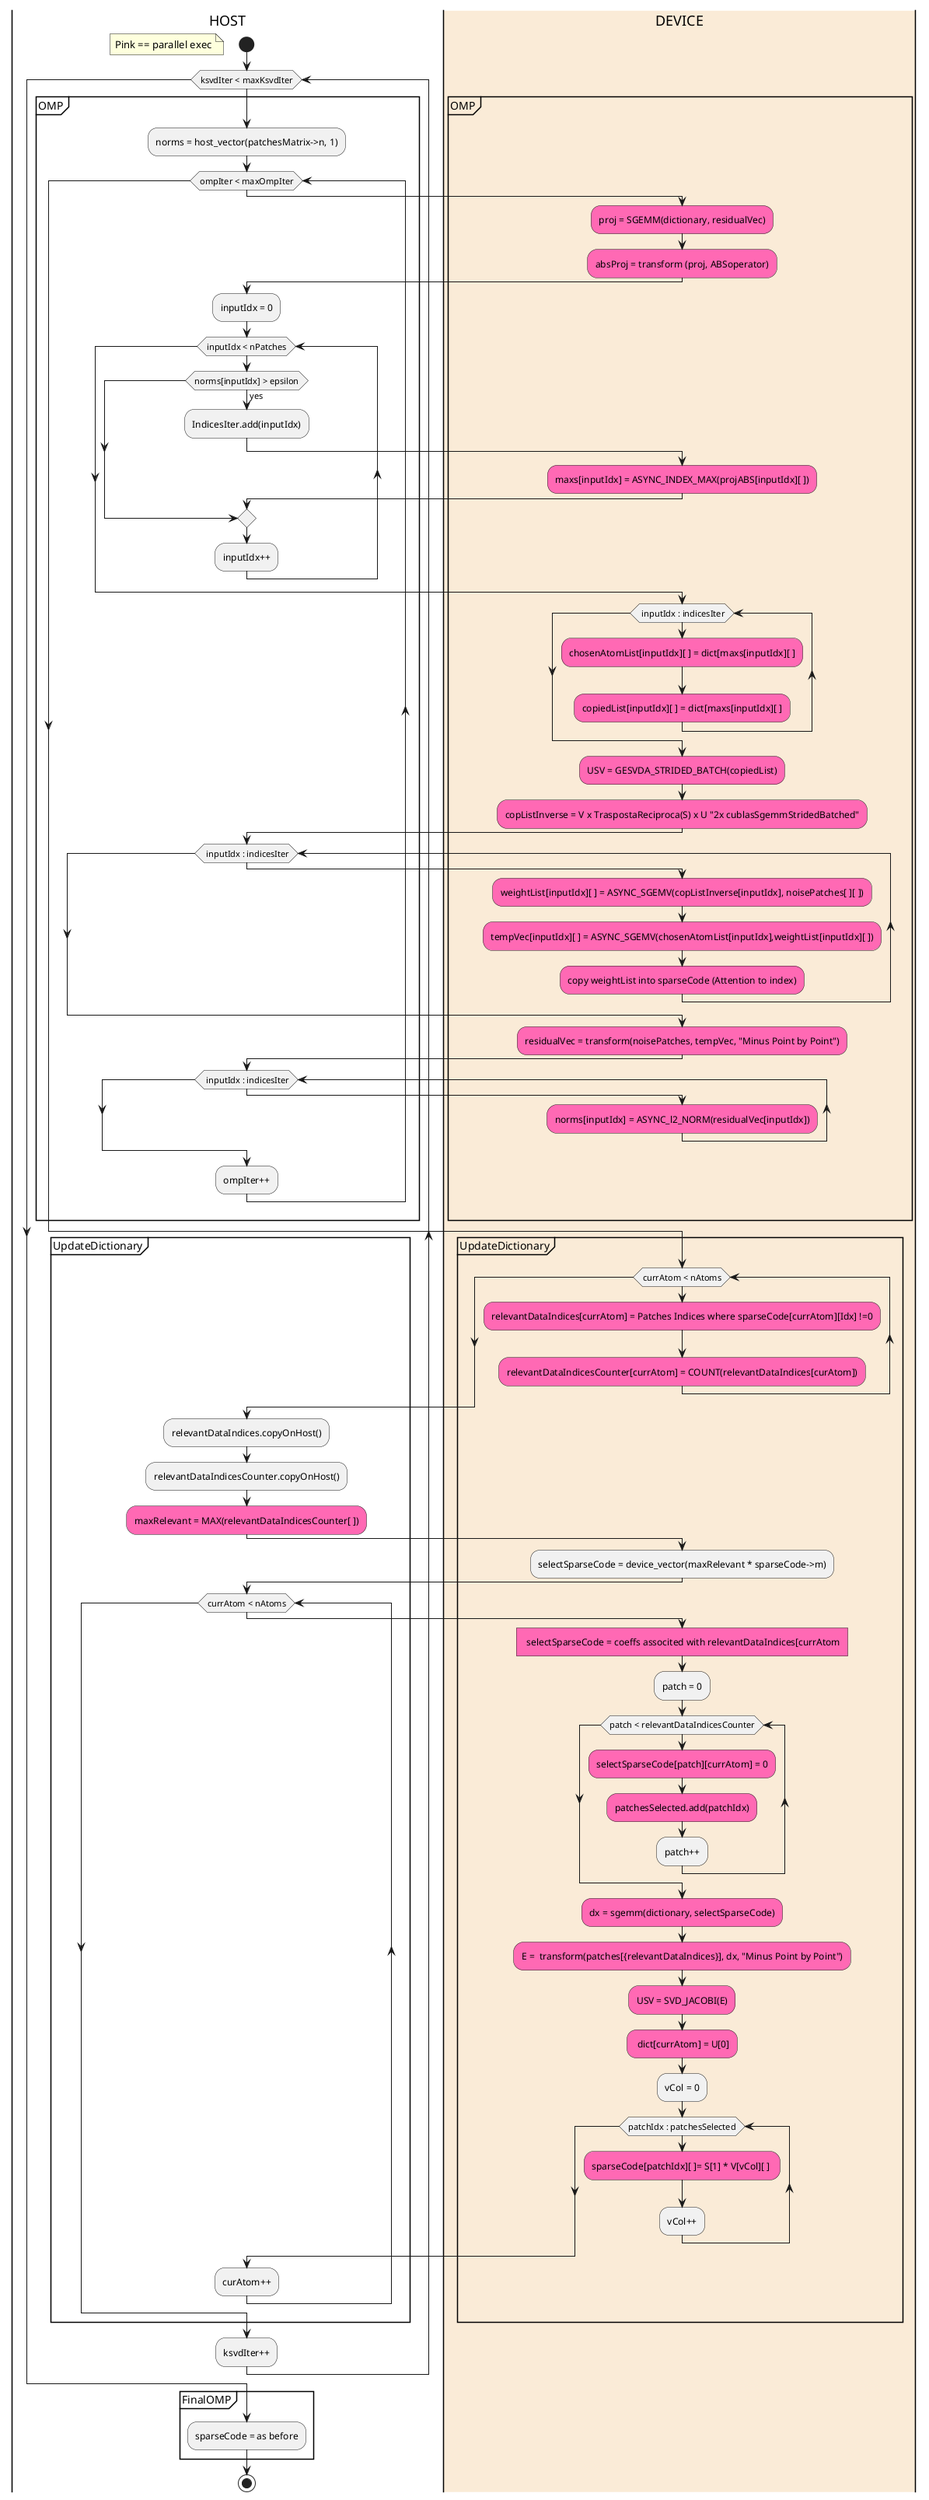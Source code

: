 @startuml DenoiseDiagram
|HOST|
start
floating note: Pink == parallel exec
while (ksvdIter < maxKsvdIter)

    partition OMP {
        :norms = host_vector(patchesMatrix->n, 1);
        while(ompIter < maxOmpIter)
            |#AntiqueWhite|DEVICE|
            #HotPink:proj = SGEMM(dictionary, residualVec);
            #HotPink:absProj = transform (proj, ABSoperator);
            |HOST|
            :inputIdx = 0;
            while(inputIdx < nPatches)
                if(norms[inputIdx] > epsilon) then(yes)
                    :IndicesIter.add(inputIdx);
                    |DEVICE|
                    #HotPink:maxs[inputIdx] = ASYNC_INDEX_MAX(projABS[inputIdx][ ]);
                endif
                |HOST|
                :inputIdx++;
            endwhile;
            |DEVICE|
            while( inputIdx : indicesIter)
                #HotPink:chosenAtomList[inputIdx][ ] = dict[maxs[inputIdx][ ];
                #HotPink:copiedList[inputIdx][ ] = dict[maxs[inputIdx][ ];
            endwhile;
            #HotPink:USV = GESVDA_STRIDED_BATCH(copiedList);
            #HotPink:copListInverse = V x TraspostaReciproca(S) x U "2x cublasSgemmStridedBatched";
            |HOST|
                while( inputIdx : indicesIter)
                |DEVICE|
                #HotPink:weightList[inputIdx][ ] = ASYNC_SGEMV(copListInverse[inputIdx], noisePatches[ ][ ]);
                #HotPink:tempVec[inputIdx][ ] = ASYNC_SGEMV(chosenAtomList[inputIdx],weightList[inputIdx][ ]);
                #HotPink:copy weightList into sparseCode (Attention to index);
                endwhile;
            #HotPink:residualVec = transform(noisePatches, tempVec, "Minus Point by Point");
            |HOST|
            while( inputIdx : indicesIter)
                |DEVICE|
                #HotPink:norms[inputIdx] = ASYNC_l2_NORM(residualVec[inputIdx]);
            endwhile;
          |HOST|
        :ompIter++;
        endwhile;
    }

    partition UpdateDictionary {
        |DEVICE|
        #HotPink:while(currAtom < nAtoms)
            #HotPink:relevantDataIndices[currAtom] = Patches Indices where sparseCode[currAtom][Idx] !=0;
            #HotPink:relevantDataIndicesCounter[currAtom] = COUNT(relevantDataIndices[curAtom]);
        endwhile
        |HOST|
        :relevantDataIndices.copyOnHost();
        :relevantDataIndicesCounter.copyOnHost();
        #HotPink:maxRelevant = MAX(relevantDataIndicesCounter[ ]);
        |DEVICE|
        :selectSparseCode = device_vector(maxRelevant * sparseCode->m);
        |HOST|
        while(currAtom < nAtoms)
            |DEVICE|
            #HotPink: selectSparseCode = coeffs associted with relevantDataIndices[currAtom]
            :patch = 0;
            #HotPink:while(patch < relevantDataIndicesCounter)
                #HotPink:selectSparseCode[patch][currAtom] = 0;
                #HotPink:patchesSelected.add(patchIdx);
                :patch++;
            endwhile;
            #HotPink:dx = sgemm(dictionary, selectSparseCode);
            #HotPink:E =  transform(patches[{relevantDataIndices}], dx, "Minus Point by Point");        
            #HotPink:USV = SVD_JACOBI(E);
            #HotPink: dict[currAtom] = U[0];
            :vCol = 0;
            #HotPink:while(patchIdx : patchesSelected)
                #HotPink:sparseCode[patchIdx][ ]= S[1] * V[vCol][ ] ;
                :vCol++;
            endwhile;
        |HOST|
            :curAtom++;
        endwhile;
    }
    :ksvdIter++;
endwhile;
|HOST|
partition FinalOMP {
    :sparseCode = as before;
}
stop

@enduml